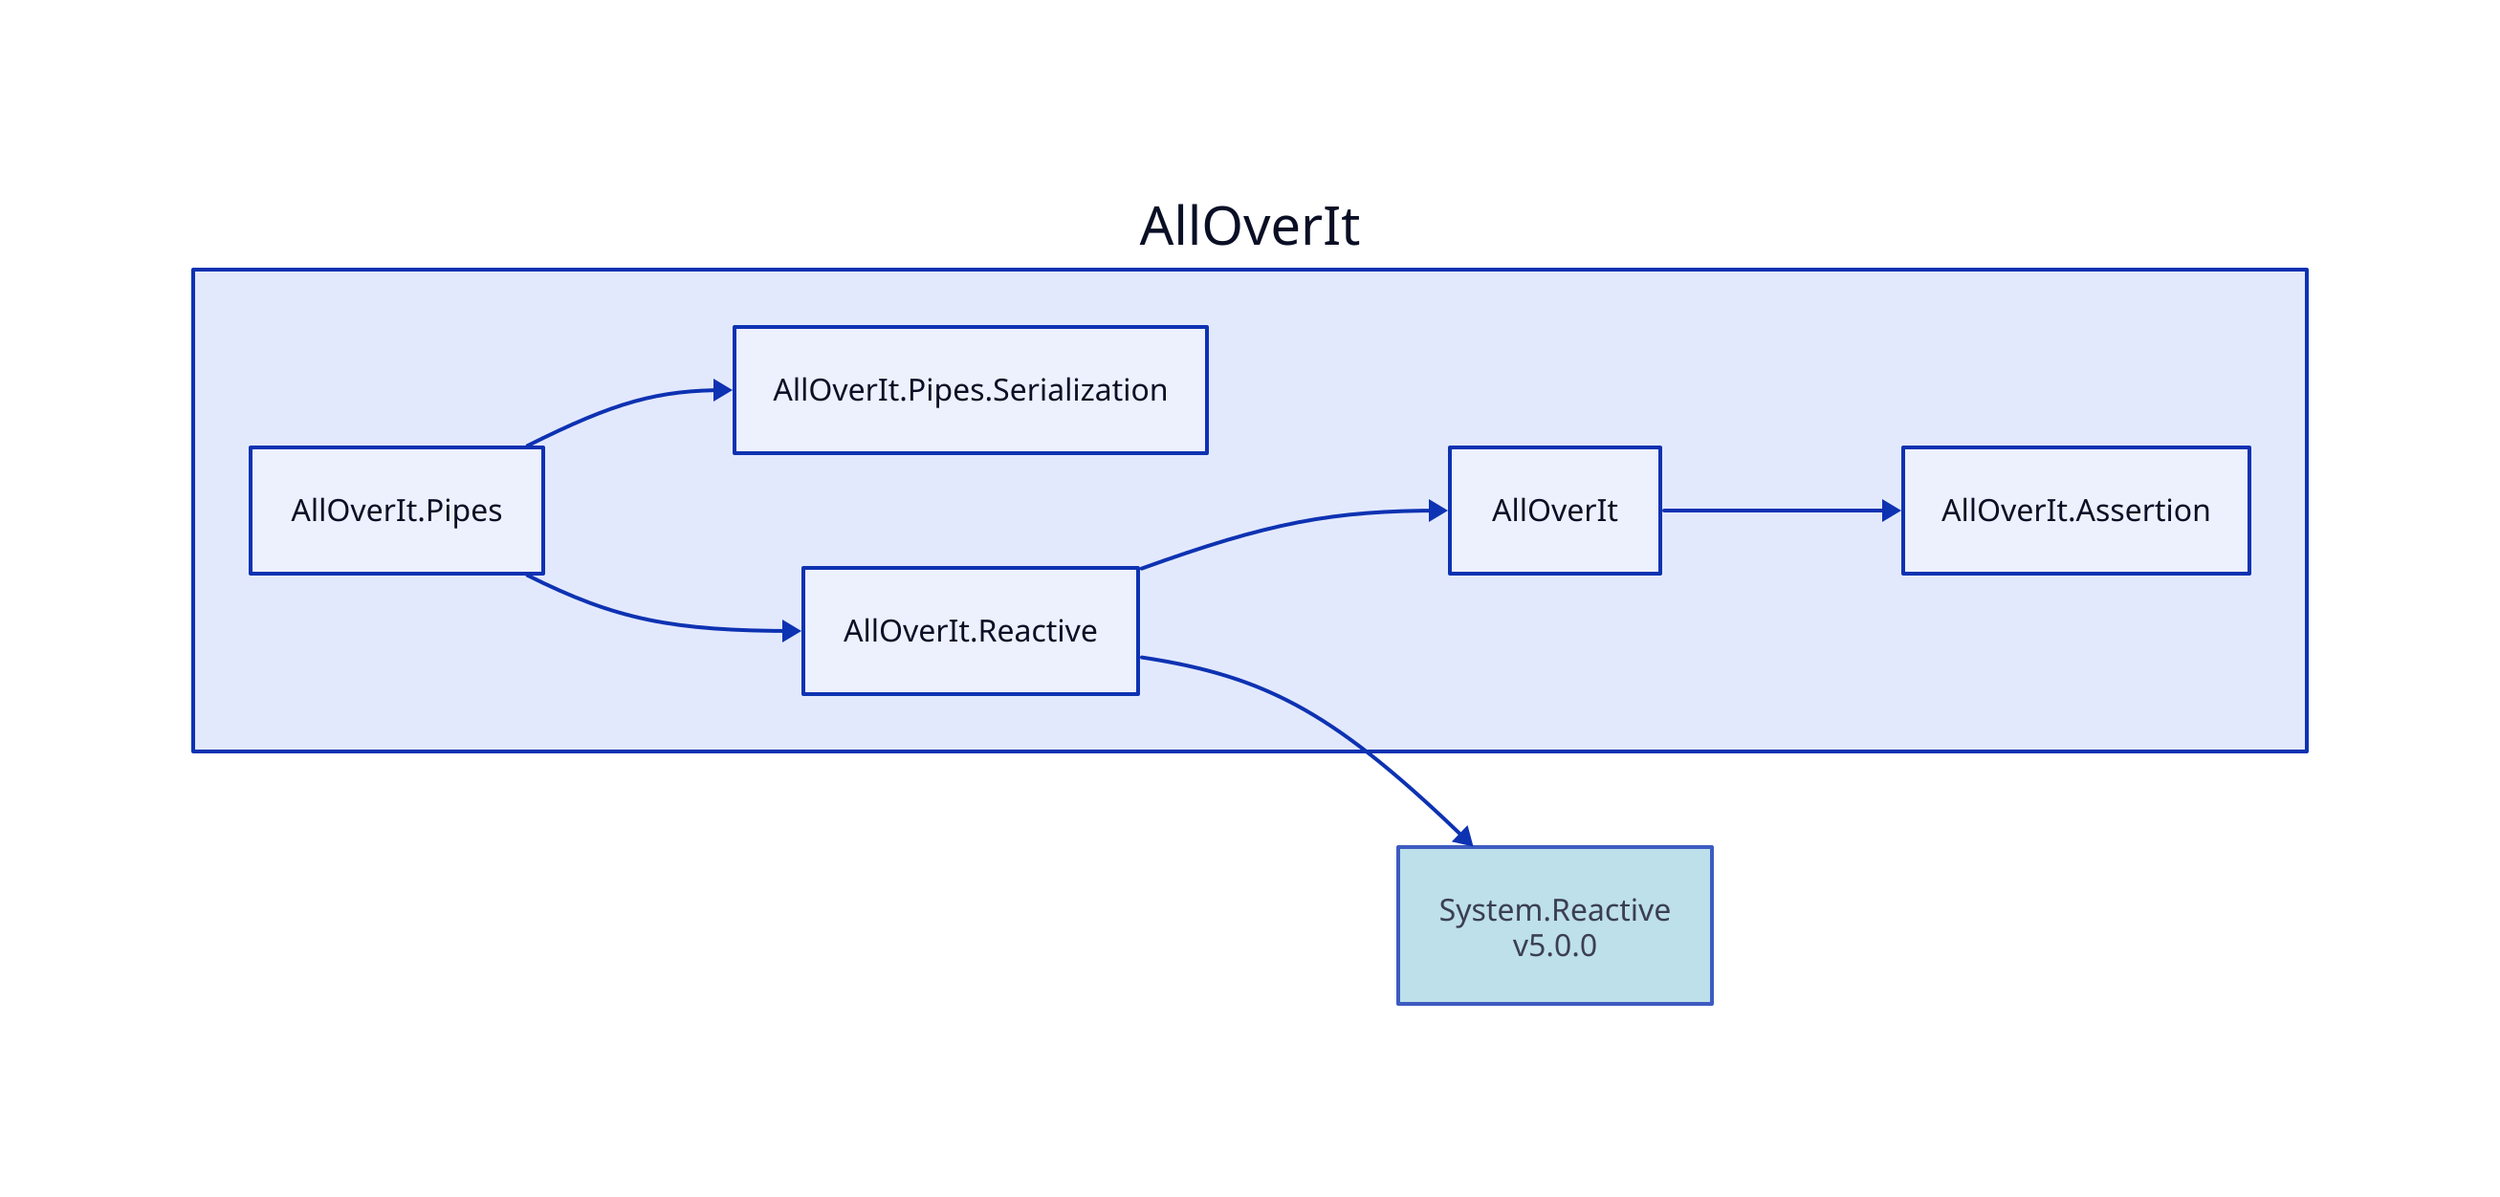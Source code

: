 direction: right

aoi: AllOverIt
aoi.alloverit-pipes: AllOverIt.Pipes
aoi.alloverit-pipes-serialization: AllOverIt.Pipes.Serialization
aoi.alloverit-pipes-serialization <- aoi.alloverit-pipes
aoi.alloverit-reactive: AllOverIt.Reactive
system-reactive_5-0-0: System.Reactive\nv5.0.0
system-reactive_5-0-0.style.fill: "#ADD8E6"
system-reactive_5-0-0.style.opacity: 0.8
system-reactive_5-0-0 <- aoi.alloverit-reactive
aoi.alloverit: AllOverIt
aoi.alloverit-assertion: AllOverIt.Assertion
aoi.alloverit-assertion <- aoi.alloverit
aoi.alloverit <- aoi.alloverit-reactive
aoi.alloverit-reactive <- aoi.alloverit-pipes
